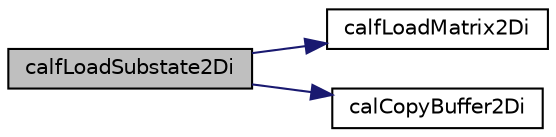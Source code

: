 digraph "calfLoadSubstate2Di"
{
  edge [fontname="Helvetica",fontsize="10",labelfontname="Helvetica",labelfontsize="10"];
  node [fontname="Helvetica",fontsize="10",shape=record];
  rankdir="LR";
  Node1 [label="calfLoadSubstate2Di",height=0.2,width=0.4,color="black", fillcolor="grey75", style="filled" fontcolor="black"];
  Node1 -> Node2 [color="midnightblue",fontsize="10",style="solid",fontname="Helvetica"];
  Node2 [label="calfLoadMatrix2Di",height=0.2,width=0.4,color="black", fillcolor="white", style="filled",URL="$cal2_d_buffer_i_o_8c.html#abce8670d44758c8e62f6cfd0ac298fc4",tooltip="Loads an int matrix from file. "];
  Node1 -> Node3 [color="midnightblue",fontsize="10",style="solid",fontname="Helvetica"];
  Node3 [label="calCopyBuffer2Di",height=0.2,width=0.4,color="black", fillcolor="white", style="filled",URL="$cal2_d_buffer_8c.html#a53b114cf3d21286bf8287cebd4f47f25",tooltip="Int linearized matrix copy function. "];
}
